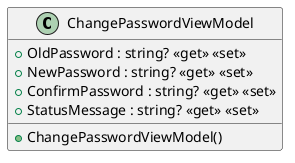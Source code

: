 @startuml ChangePasswordViewModel
class ChangePasswordViewModel  {
    + OldPassword : string? <<get>> <<set>>
    + NewPassword : string? <<get>> <<set>>
    + ConfirmPassword : string? <<get>> <<set>>
    + StatusMessage : string? <<get>> <<set>>
    + ChangePasswordViewModel()
}
@enduml